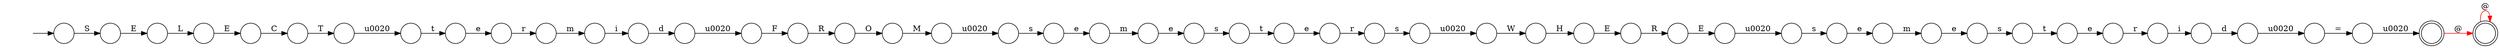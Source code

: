 digraph Automaton {
  rankdir = LR;
  0 [shape=circle,label=""];
  0 -> 22 [label="H"]
  1 [shape=circle,label=""];
  1 -> 20 [label="i"]
  2 [shape=circle,label=""];
  2 -> 23 [label="s"]
  3 [shape=circle,label=""];
  3 -> 12 [label="L"]
  4 [shape=circle,label=""];
  4 -> 27 [label="\u0020"]
  5 [shape=circle,label=""];
  5 -> 33 [label="R"]
  6 [shape=circle,label=""];
  6 -> 2 [label="e"]
  7 [shape=circle,label=""];
  7 -> 25 [label="s"]
  8 [shape=circle,label=""];
  8 -> 47 [label="M"]
  9 [shape=circle,label=""];
  9 -> 1 [label="r"]
  10 [shape=doublecircle,label=""];
  10 -> 10 [label="@",color=red]
  11 [shape=circle,label=""];
  11 -> 26 [label="m"]
  12 [shape=circle,label=""];
  12 -> 35 [label="E"]
  13 [shape=circle,label=""];
  13 -> 21 [label="\u0020"]
  14 [shape=circle,label=""];
  14 -> 18 [label="m"]
  15 [shape=circle,label=""];
  15 -> 30 [label="e"]
  16 [shape=circle,label=""];
  16 -> 3 [label="E"]
  17 [shape=circle,label=""];
  17 -> 13 [label="T"]
  18 [shape=circle,label=""];
  18 -> 28 [label="i"]
  19 [shape=circle,label=""];
  19 -> 41 [label="s"]
  20 [shape=circle,label=""];
  20 -> 44 [label="d"]
  21 [shape=circle,label=""];
  21 -> 15 [label="t"]
  22 [shape=circle,label=""];
  22 -> 5 [label="E"]
  23 [shape=circle,label=""];
  23 -> 31 [label="t"]
  24 [shape=circle,label=""];
  24 -> 0 [label="W"]
  25 [shape=circle,label=""];
  25 -> 11 [label="e"]
  26 [shape=circle,label=""];
  26 -> 19 [label="e"]
  27 [shape=circle,label=""];
  27 -> 37 [label="F"]
  28 [shape=circle,label=""];
  28 -> 4 [label="d"]
  29 [shape=doublecircle,label=""];
  29 -> 10 [label="@",color=red]
  30 [shape=circle,label=""];
  30 -> 14 [label="r"]
  31 [shape=circle,label=""];
  31 -> 48 [label="e"]
  32 [shape=circle,label=""];
  32 -> 9 [label="e"]
  33 [shape=circle,label=""];
  33 -> 40 [label="E"]
  34 [shape=circle,label=""];
  initial [shape=plaintext,label=""];
  initial -> 34
  34 -> 16 [label="S"]
  35 [shape=circle,label=""];
  35 -> 17 [label="C"]
  36 [shape=circle,label=""];
  36 -> 8 [label="O"]
  37 [shape=circle,label=""];
  37 -> 36 [label="R"]
  38 [shape=circle,label=""];
  38 -> 46 [label="s"]
  39 [shape=circle,label=""];
  39 -> 45 [label="s"]
  40 [shape=circle,label=""];
  40 -> 7 [label="\u0020"]
  41 [shape=circle,label=""];
  41 -> 32 [label="t"]
  42 [shape=circle,label=""];
  42 -> 43 [label="="]
  43 [shape=circle,label=""];
  43 -> 29 [label="\u0020"]
  44 [shape=circle,label=""];
  44 -> 42 [label="\u0020"]
  45 [shape=circle,label=""];
  45 -> 24 [label="\u0020"]
  46 [shape=circle,label=""];
  46 -> 49 [label="e"]
  47 [shape=circle,label=""];
  47 -> 38 [label="\u0020"]
  48 [shape=circle,label=""];
  48 -> 39 [label="r"]
  49 [shape=circle,label=""];
  49 -> 6 [label="m"]
}
